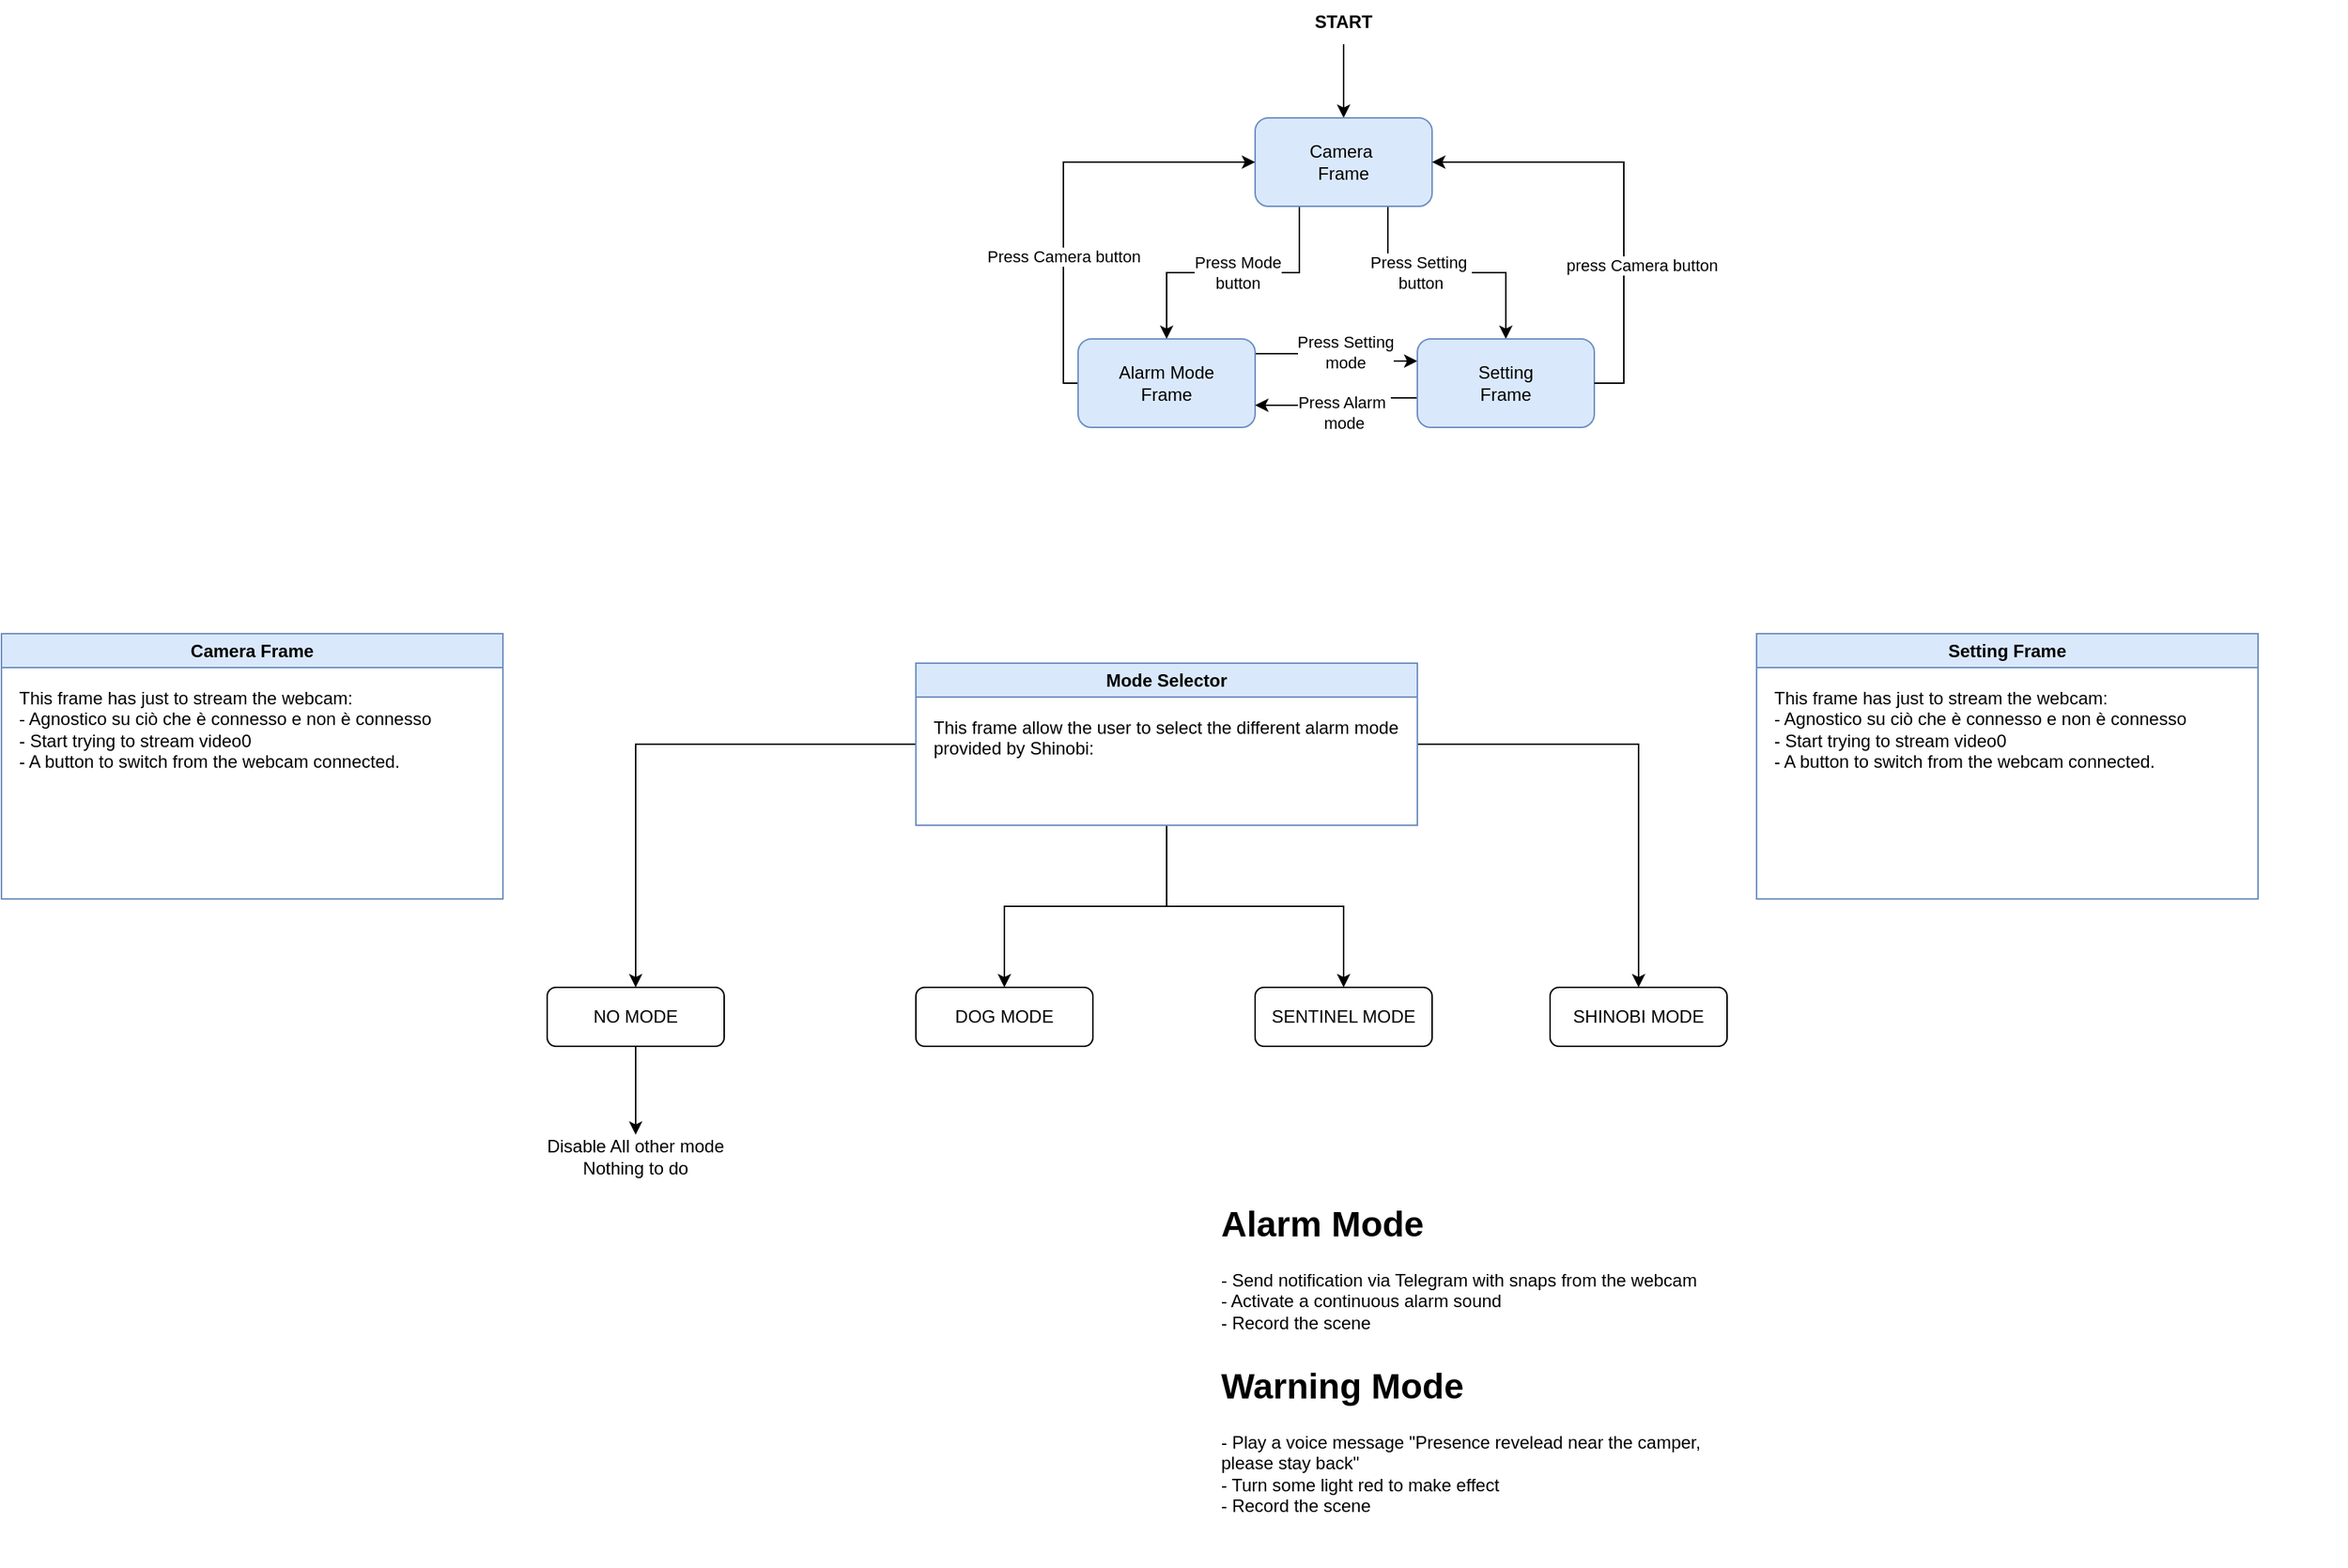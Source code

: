 <mxfile version="26.0.11">
  <diagram name="Page-1" id="ZCRHmxUp7qXE9HKA1dkY">
    <mxGraphModel dx="3240" dy="1273" grid="1" gridSize="10" guides="1" tooltips="1" connect="1" arrows="1" fold="1" page="1" pageScale="1" pageWidth="850" pageHeight="1100" math="0" shadow="0">
      <root>
        <mxCell id="0" />
        <mxCell id="1" parent="0" />
        <mxCell id="Lg3aBeJ_nyOV5X6SMWgB-1" value="" style="endArrow=classic;html=1;rounded=0;entryX=0.5;entryY=0;entryDx=0;entryDy=0;exitX=0.5;exitY=1;exitDx=0;exitDy=0;" edge="1" parent="1" source="Lg3aBeJ_nyOV5X6SMWgB-8" target="Lg3aBeJ_nyOV5X6SMWgB-2">
          <mxGeometry width="50" height="50" relative="1" as="geometry">
            <mxPoint x="440" y="280" as="sourcePoint" />
            <mxPoint x="440" y="370" as="targetPoint" />
          </mxGeometry>
        </mxCell>
        <mxCell id="Lg3aBeJ_nyOV5X6SMWgB-4" value="" style="edgeStyle=orthogonalEdgeStyle;rounded=0;orthogonalLoop=1;jettySize=auto;html=1;exitX=0.25;exitY=1;exitDx=0;exitDy=0;" edge="1" parent="1" source="Lg3aBeJ_nyOV5X6SMWgB-2" target="Lg3aBeJ_nyOV5X6SMWgB-3">
          <mxGeometry relative="1" as="geometry" />
        </mxCell>
        <mxCell id="Lg3aBeJ_nyOV5X6SMWgB-5" value="Press Mode&lt;div&gt;button&lt;/div&gt;" style="edgeLabel;html=1;align=center;verticalAlign=middle;resizable=0;points=[];" vertex="1" connectable="0" parent="Lg3aBeJ_nyOV5X6SMWgB-4">
          <mxGeometry x="0.09" y="3" relative="1" as="geometry">
            <mxPoint x="11" y="-3" as="offset" />
          </mxGeometry>
        </mxCell>
        <mxCell id="Lg3aBeJ_nyOV5X6SMWgB-11" value="" style="edgeStyle=orthogonalEdgeStyle;rounded=0;orthogonalLoop=1;jettySize=auto;html=1;entryX=0.5;entryY=0;entryDx=0;entryDy=0;exitX=0.75;exitY=1;exitDx=0;exitDy=0;" edge="1" parent="1" source="Lg3aBeJ_nyOV5X6SMWgB-2" target="Lg3aBeJ_nyOV5X6SMWgB-10">
          <mxGeometry relative="1" as="geometry">
            <mxPoint x="502" y="390" as="sourcePoint" />
            <mxPoint x="612" y="390" as="targetPoint" />
          </mxGeometry>
        </mxCell>
        <mxCell id="Lg3aBeJ_nyOV5X6SMWgB-12" value="Press Setting&amp;nbsp;&lt;div&gt;button&lt;/div&gt;" style="edgeLabel;html=1;align=center;verticalAlign=middle;resizable=0;points=[];" vertex="1" connectable="0" parent="Lg3aBeJ_nyOV5X6SMWgB-11">
          <mxGeometry x="-0.379" relative="1" as="geometry">
            <mxPoint x="14" as="offset" />
          </mxGeometry>
        </mxCell>
        <mxCell id="Lg3aBeJ_nyOV5X6SMWgB-2" value="Camera&amp;nbsp;&lt;div&gt;Frame&lt;/div&gt;" style="rounded=1;whiteSpace=wrap;html=1;fillColor=#dae8fc;strokeColor=#6c8ebf;" vertex="1" parent="1">
          <mxGeometry x="380" y="360" width="120" height="60" as="geometry" />
        </mxCell>
        <mxCell id="Lg3aBeJ_nyOV5X6SMWgB-6" style="edgeStyle=orthogonalEdgeStyle;rounded=0;orthogonalLoop=1;jettySize=auto;html=1;entryX=0;entryY=0.5;entryDx=0;entryDy=0;exitX=0;exitY=0.5;exitDx=0;exitDy=0;" edge="1" parent="1" source="Lg3aBeJ_nyOV5X6SMWgB-3" target="Lg3aBeJ_nyOV5X6SMWgB-2">
          <mxGeometry relative="1" as="geometry">
            <Array as="points">
              <mxPoint x="250" y="540" />
              <mxPoint x="250" y="390" />
            </Array>
          </mxGeometry>
        </mxCell>
        <mxCell id="Lg3aBeJ_nyOV5X6SMWgB-7" value="Press Camera button" style="edgeLabel;html=1;align=center;verticalAlign=middle;resizable=0;points=[];" vertex="1" connectable="0" parent="Lg3aBeJ_nyOV5X6SMWgB-6">
          <mxGeometry x="-0.186" relative="1" as="geometry">
            <mxPoint y="22" as="offset" />
          </mxGeometry>
        </mxCell>
        <mxCell id="Lg3aBeJ_nyOV5X6SMWgB-16" style="edgeStyle=orthogonalEdgeStyle;rounded=0;orthogonalLoop=1;jettySize=auto;html=1;entryX=0;entryY=0.25;entryDx=0;entryDy=0;" edge="1" parent="1" source="Lg3aBeJ_nyOV5X6SMWgB-3" target="Lg3aBeJ_nyOV5X6SMWgB-10">
          <mxGeometry relative="1" as="geometry">
            <Array as="points">
              <mxPoint x="445" y="520" />
              <mxPoint x="445" y="525" />
            </Array>
          </mxGeometry>
        </mxCell>
        <mxCell id="Lg3aBeJ_nyOV5X6SMWgB-18" value="Press Setting&lt;div&gt;mode&lt;/div&gt;" style="edgeLabel;html=1;align=center;verticalAlign=middle;resizable=0;points=[];" vertex="1" connectable="0" parent="Lg3aBeJ_nyOV5X6SMWgB-16">
          <mxGeometry x="-0.348" y="1" relative="1" as="geometry">
            <mxPoint x="23" as="offset" />
          </mxGeometry>
        </mxCell>
        <mxCell id="Lg3aBeJ_nyOV5X6SMWgB-3" value="Alarm&amp;nbsp;&lt;span style=&quot;background-color: transparent; color: light-dark(rgb(0, 0, 0), rgb(255, 255, 255));&quot;&gt;Mode&lt;/span&gt;&lt;div&gt;Frame&lt;/div&gt;" style="whiteSpace=wrap;html=1;rounded=1;fillColor=#dae8fc;strokeColor=#6c8ebf;" vertex="1" parent="1">
          <mxGeometry x="260" y="510" width="120" height="60" as="geometry" />
        </mxCell>
        <mxCell id="Lg3aBeJ_nyOV5X6SMWgB-8" value="START" style="text;html=1;align=center;verticalAlign=middle;whiteSpace=wrap;rounded=0;glass=0;labelBackgroundColor=none;labelBorderColor=none;textShadow=0;fontStyle=1" vertex="1" parent="1">
          <mxGeometry x="410" y="280" width="60" height="30" as="geometry" />
        </mxCell>
        <mxCell id="Lg3aBeJ_nyOV5X6SMWgB-17" style="edgeStyle=orthogonalEdgeStyle;rounded=0;orthogonalLoop=1;jettySize=auto;html=1;entryX=1;entryY=0.75;entryDx=0;entryDy=0;" edge="1" parent="1" source="Lg3aBeJ_nyOV5X6SMWgB-10" target="Lg3aBeJ_nyOV5X6SMWgB-3">
          <mxGeometry relative="1" as="geometry">
            <Array as="points">
              <mxPoint x="445" y="550" />
              <mxPoint x="445" y="555" />
            </Array>
          </mxGeometry>
        </mxCell>
        <mxCell id="Lg3aBeJ_nyOV5X6SMWgB-19" value="Press Alarm&amp;nbsp;&lt;div&gt;mode&lt;/div&gt;" style="edgeLabel;html=1;align=center;verticalAlign=middle;resizable=0;points=[];" vertex="1" connectable="0" parent="Lg3aBeJ_nyOV5X6SMWgB-17">
          <mxGeometry x="0.493" y="-1" relative="1" as="geometry">
            <mxPoint x="31" y="6" as="offset" />
          </mxGeometry>
        </mxCell>
        <mxCell id="Lg3aBeJ_nyOV5X6SMWgB-10" value="Setting&lt;div&gt;Frame&lt;/div&gt;" style="rounded=1;whiteSpace=wrap;html=1;fillColor=#dae8fc;strokeColor=#6c8ebf;" vertex="1" parent="1">
          <mxGeometry x="490" y="510" width="120" height="60" as="geometry" />
        </mxCell>
        <mxCell id="Lg3aBeJ_nyOV5X6SMWgB-14" style="edgeStyle=orthogonalEdgeStyle;rounded=0;orthogonalLoop=1;jettySize=auto;html=1;entryX=1;entryY=0.75;entryDx=0;entryDy=0;exitX=1;exitY=0.5;exitDx=0;exitDy=0;" edge="1" parent="1" source="Lg3aBeJ_nyOV5X6SMWgB-10">
          <mxGeometry relative="1" as="geometry">
            <mxPoint x="620" y="525.0" as="sourcePoint" />
            <mxPoint x="500" y="390" as="targetPoint" />
            <Array as="points">
              <mxPoint x="630" y="540" />
              <mxPoint x="630" y="390" />
            </Array>
          </mxGeometry>
        </mxCell>
        <mxCell id="Lg3aBeJ_nyOV5X6SMWgB-15" value="press Camera button" style="edgeLabel;html=1;align=center;verticalAlign=middle;resizable=0;points=[];" vertex="1" connectable="0" parent="Lg3aBeJ_nyOV5X6SMWgB-14">
          <mxGeometry x="0.45" y="-1" relative="1" as="geometry">
            <mxPoint x="59" y="71" as="offset" />
          </mxGeometry>
        </mxCell>
        <mxCell id="Lg3aBeJ_nyOV5X6SMWgB-26" value="Camera Frame" style="swimlane;whiteSpace=wrap;html=1;fillColor=#dae8fc;strokeColor=#6c8ebf;" vertex="1" parent="1">
          <mxGeometry x="-470" y="710" width="340" height="180" as="geometry" />
        </mxCell>
        <mxCell id="Lg3aBeJ_nyOV5X6SMWgB-31" value="This frame has just to stream the webcam:&lt;div&gt;- Agnostico su ciò che è connesso e non è connesso&lt;/div&gt;&lt;div&gt;- Start trying to stream video0&lt;/div&gt;&lt;div&gt;- A button to switch from the webcam connected.&lt;/div&gt;" style="text;html=1;whiteSpace=wrap;overflow=hidden;rounded=0;" vertex="1" parent="Lg3aBeJ_nyOV5X6SMWgB-26">
          <mxGeometry x="10" y="30" width="320" height="140" as="geometry" />
        </mxCell>
        <mxCell id="Lg3aBeJ_nyOV5X6SMWgB-41" style="edgeStyle=orthogonalEdgeStyle;rounded=0;orthogonalLoop=1;jettySize=auto;html=1;entryX=0.5;entryY=0;entryDx=0;entryDy=0;" edge="1" parent="1" source="Lg3aBeJ_nyOV5X6SMWgB-33" target="Lg3aBeJ_nyOV5X6SMWgB-37">
          <mxGeometry relative="1" as="geometry" />
        </mxCell>
        <mxCell id="Lg3aBeJ_nyOV5X6SMWgB-42" style="edgeStyle=orthogonalEdgeStyle;rounded=0;orthogonalLoop=1;jettySize=auto;html=1;entryX=0.5;entryY=0;entryDx=0;entryDy=0;" edge="1" parent="1" source="Lg3aBeJ_nyOV5X6SMWgB-33" target="Lg3aBeJ_nyOV5X6SMWgB-38">
          <mxGeometry relative="1" as="geometry" />
        </mxCell>
        <mxCell id="Lg3aBeJ_nyOV5X6SMWgB-43" style="edgeStyle=orthogonalEdgeStyle;rounded=0;orthogonalLoop=1;jettySize=auto;html=1;entryX=0.5;entryY=0;entryDx=0;entryDy=0;" edge="1" parent="1" source="Lg3aBeJ_nyOV5X6SMWgB-33" target="Lg3aBeJ_nyOV5X6SMWgB-39">
          <mxGeometry relative="1" as="geometry" />
        </mxCell>
        <mxCell id="Lg3aBeJ_nyOV5X6SMWgB-44" style="edgeStyle=orthogonalEdgeStyle;rounded=0;orthogonalLoop=1;jettySize=auto;html=1;entryX=0.5;entryY=0;entryDx=0;entryDy=0;" edge="1" parent="1" source="Lg3aBeJ_nyOV5X6SMWgB-33" target="Lg3aBeJ_nyOV5X6SMWgB-40">
          <mxGeometry relative="1" as="geometry" />
        </mxCell>
        <mxCell id="Lg3aBeJ_nyOV5X6SMWgB-33" value="Mode Selector" style="swimlane;whiteSpace=wrap;html=1;fillColor=#dae8fc;strokeColor=#6c8ebf;" vertex="1" parent="1">
          <mxGeometry x="150" y="730" width="340" height="110" as="geometry" />
        </mxCell>
        <mxCell id="Lg3aBeJ_nyOV5X6SMWgB-34" value="This frame allow the user to select the different alarm mode provided by Shinobi:&lt;div&gt;&lt;br&gt;&lt;/div&gt;" style="text;html=1;whiteSpace=wrap;overflow=hidden;rounded=0;" vertex="1" parent="Lg3aBeJ_nyOV5X6SMWgB-33">
          <mxGeometry x="10" y="30" width="320" height="50" as="geometry" />
        </mxCell>
        <mxCell id="Lg3aBeJ_nyOV5X6SMWgB-35" value="Setting Frame" style="swimlane;whiteSpace=wrap;html=1;fillColor=#dae8fc;strokeColor=#6c8ebf;" vertex="1" parent="1">
          <mxGeometry x="720" y="710" width="340" height="180" as="geometry" />
        </mxCell>
        <mxCell id="Lg3aBeJ_nyOV5X6SMWgB-36" value="This frame has just to stream the webcam:&lt;div&gt;- Agnostico su ciò che è connesso e non è connesso&lt;/div&gt;&lt;div&gt;- Start trying to stream video0&lt;/div&gt;&lt;div&gt;- A button to switch from the webcam connected.&lt;/div&gt;" style="text;html=1;whiteSpace=wrap;overflow=hidden;rounded=0;" vertex="1" parent="Lg3aBeJ_nyOV5X6SMWgB-35">
          <mxGeometry x="10" y="30" width="390" height="330" as="geometry" />
        </mxCell>
        <mxCell id="Lg3aBeJ_nyOV5X6SMWgB-46" value="" style="edgeStyle=orthogonalEdgeStyle;rounded=0;orthogonalLoop=1;jettySize=auto;html=1;entryX=0.5;entryY=0;entryDx=0;entryDy=0;" edge="1" parent="1" source="Lg3aBeJ_nyOV5X6SMWgB-37" target="Lg3aBeJ_nyOV5X6SMWgB-47">
          <mxGeometry relative="1" as="geometry">
            <mxPoint x="-40" y="1070" as="targetPoint" />
          </mxGeometry>
        </mxCell>
        <mxCell id="Lg3aBeJ_nyOV5X6SMWgB-37" value="NO MODE" style="rounded=1;whiteSpace=wrap;html=1;" vertex="1" parent="1">
          <mxGeometry x="-100" y="950" width="120" height="40" as="geometry" />
        </mxCell>
        <mxCell id="Lg3aBeJ_nyOV5X6SMWgB-38" value="DOG MODE" style="rounded=1;whiteSpace=wrap;html=1;" vertex="1" parent="1">
          <mxGeometry x="150" y="950" width="120" height="40" as="geometry" />
        </mxCell>
        <mxCell id="Lg3aBeJ_nyOV5X6SMWgB-39" value="SENTINEL MODE" style="rounded=1;whiteSpace=wrap;html=1;" vertex="1" parent="1">
          <mxGeometry x="380" y="950" width="120" height="40" as="geometry" />
        </mxCell>
        <mxCell id="Lg3aBeJ_nyOV5X6SMWgB-40" value="SHINOBI MODE" style="rounded=1;whiteSpace=wrap;html=1;" vertex="1" parent="1">
          <mxGeometry x="580" y="950" width="120" height="40" as="geometry" />
        </mxCell>
        <mxCell id="Lg3aBeJ_nyOV5X6SMWgB-47" value="&lt;font&gt;Disable All other mode&lt;/font&gt;&lt;div&gt;&lt;font&gt;Nothing to do&lt;/font&gt;&lt;/div&gt;" style="text;html=1;align=center;verticalAlign=middle;whiteSpace=wrap;rounded=0;" vertex="1" parent="1">
          <mxGeometry x="-160" y="1050" width="240" height="30" as="geometry" />
        </mxCell>
        <mxCell id="Lg3aBeJ_nyOV5X6SMWgB-48" value="&lt;h1 style=&quot;margin-top: 0px;&quot;&gt;Alarm Mode&lt;/h1&gt;&lt;div&gt;- Send notification via Telegram with snaps from the webcam&lt;/div&gt;&lt;div&gt;- Activate a continuous alarm sound&lt;/div&gt;&lt;div&gt;- Record the scene&lt;/div&gt;" style="text;html=1;whiteSpace=wrap;overflow=hidden;rounded=0;" vertex="1" parent="1">
          <mxGeometry x="355" y="1090" width="345" height="110" as="geometry" />
        </mxCell>
        <mxCell id="Lg3aBeJ_nyOV5X6SMWgB-49" value="&lt;h1 style=&quot;margin-top: 0px;&quot;&gt;Warning Mode&lt;/h1&gt;&lt;div&gt;- Play a voice message &quot;Presence revelead near the camper, please stay back&quot;&lt;/div&gt;&lt;div&gt;- Turn some light red to make effect&lt;/div&gt;&lt;div&gt;- Record the scene&lt;/div&gt;" style="text;html=1;whiteSpace=wrap;overflow=hidden;rounded=0;" vertex="1" parent="1">
          <mxGeometry x="355" y="1200" width="335" height="140" as="geometry" />
        </mxCell>
      </root>
    </mxGraphModel>
  </diagram>
</mxfile>
